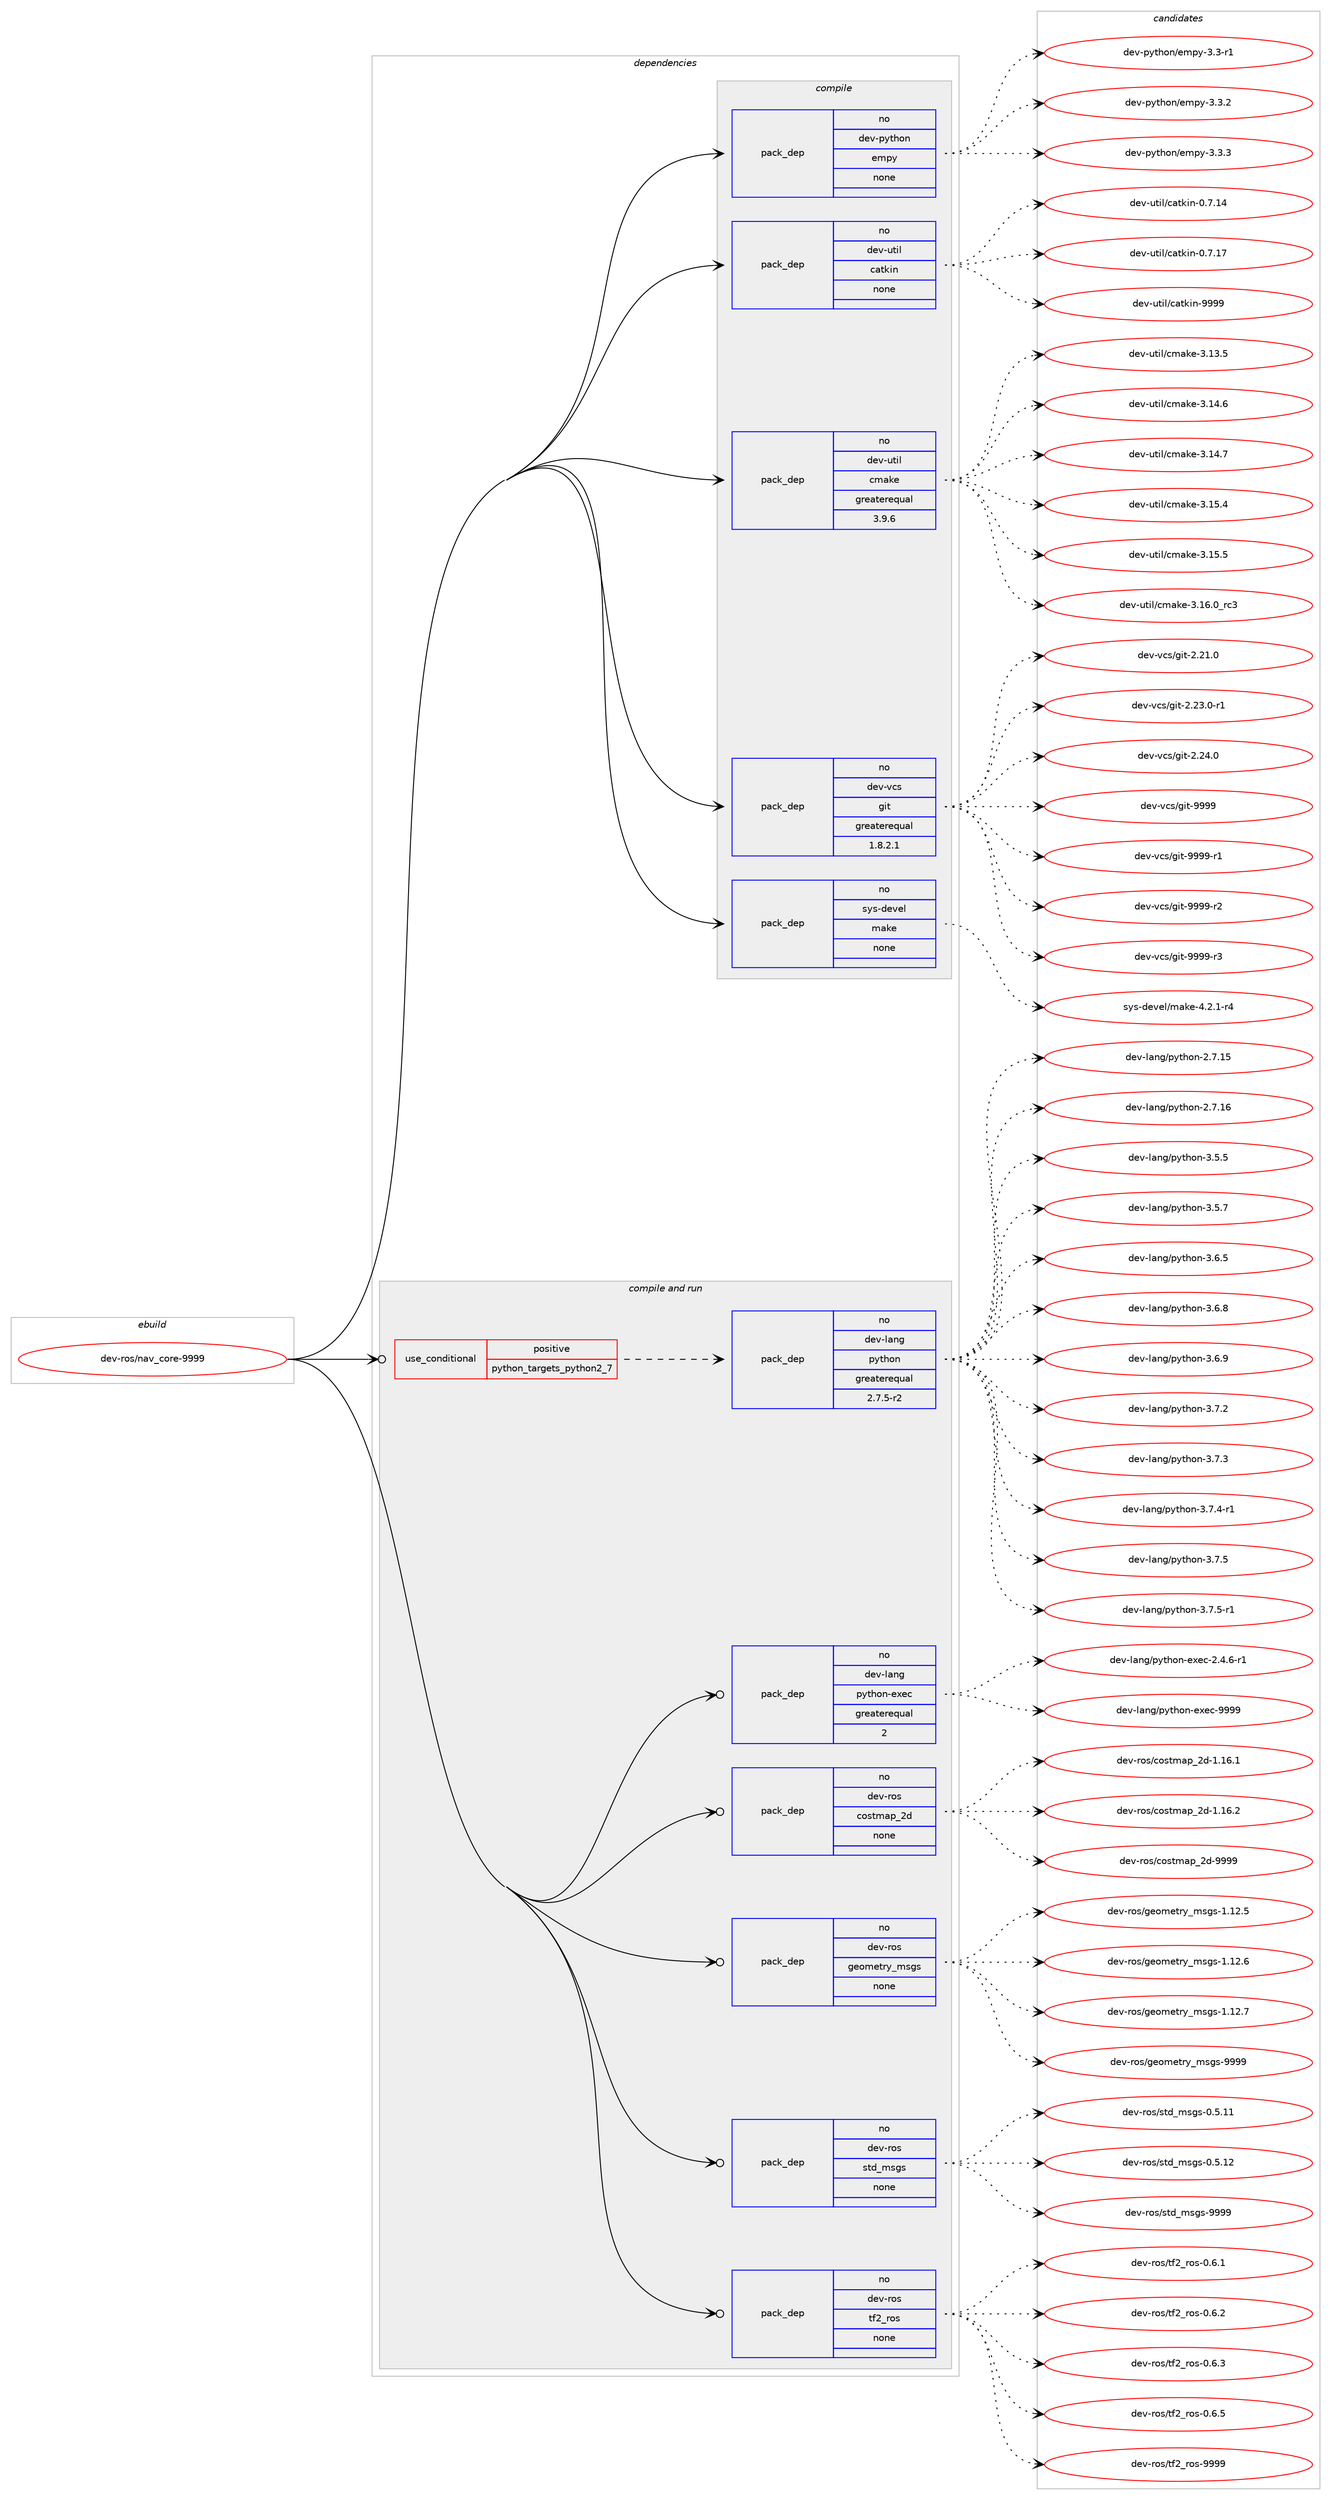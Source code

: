 digraph prolog {

# *************
# Graph options
# *************

newrank=true;
concentrate=true;
compound=true;
graph [rankdir=LR,fontname=Helvetica,fontsize=10,ranksep=1.5];#, ranksep=2.5, nodesep=0.2];
edge  [arrowhead=vee];
node  [fontname=Helvetica,fontsize=10];

# **********
# The ebuild
# **********

subgraph cluster_leftcol {
color=gray;
rank=same;
label=<<i>ebuild</i>>;
id [label="dev-ros/nav_core-9999", color=red, width=4, href="../dev-ros/nav_core-9999.svg"];
}

# ****************
# The dependencies
# ****************

subgraph cluster_midcol {
color=gray;
label=<<i>dependencies</i>>;
subgraph cluster_compile {
fillcolor="#eeeeee";
style=filled;
label=<<i>compile</i>>;
subgraph pack490890 {
dependency656687 [label=<<TABLE BORDER="0" CELLBORDER="1" CELLSPACING="0" CELLPADDING="4" WIDTH="220"><TR><TD ROWSPAN="6" CELLPADDING="30">pack_dep</TD></TR><TR><TD WIDTH="110">no</TD></TR><TR><TD>dev-python</TD></TR><TR><TD>empy</TD></TR><TR><TD>none</TD></TR><TR><TD></TD></TR></TABLE>>, shape=none, color=blue];
}
id:e -> dependency656687:w [weight=20,style="solid",arrowhead="vee"];
subgraph pack490891 {
dependency656688 [label=<<TABLE BORDER="0" CELLBORDER="1" CELLSPACING="0" CELLPADDING="4" WIDTH="220"><TR><TD ROWSPAN="6" CELLPADDING="30">pack_dep</TD></TR><TR><TD WIDTH="110">no</TD></TR><TR><TD>dev-util</TD></TR><TR><TD>catkin</TD></TR><TR><TD>none</TD></TR><TR><TD></TD></TR></TABLE>>, shape=none, color=blue];
}
id:e -> dependency656688:w [weight=20,style="solid",arrowhead="vee"];
subgraph pack490892 {
dependency656689 [label=<<TABLE BORDER="0" CELLBORDER="1" CELLSPACING="0" CELLPADDING="4" WIDTH="220"><TR><TD ROWSPAN="6" CELLPADDING="30">pack_dep</TD></TR><TR><TD WIDTH="110">no</TD></TR><TR><TD>dev-util</TD></TR><TR><TD>cmake</TD></TR><TR><TD>greaterequal</TD></TR><TR><TD>3.9.6</TD></TR></TABLE>>, shape=none, color=blue];
}
id:e -> dependency656689:w [weight=20,style="solid",arrowhead="vee"];
subgraph pack490893 {
dependency656690 [label=<<TABLE BORDER="0" CELLBORDER="1" CELLSPACING="0" CELLPADDING="4" WIDTH="220"><TR><TD ROWSPAN="6" CELLPADDING="30">pack_dep</TD></TR><TR><TD WIDTH="110">no</TD></TR><TR><TD>dev-vcs</TD></TR><TR><TD>git</TD></TR><TR><TD>greaterequal</TD></TR><TR><TD>1.8.2.1</TD></TR></TABLE>>, shape=none, color=blue];
}
id:e -> dependency656690:w [weight=20,style="solid",arrowhead="vee"];
subgraph pack490894 {
dependency656691 [label=<<TABLE BORDER="0" CELLBORDER="1" CELLSPACING="0" CELLPADDING="4" WIDTH="220"><TR><TD ROWSPAN="6" CELLPADDING="30">pack_dep</TD></TR><TR><TD WIDTH="110">no</TD></TR><TR><TD>sys-devel</TD></TR><TR><TD>make</TD></TR><TR><TD>none</TD></TR><TR><TD></TD></TR></TABLE>>, shape=none, color=blue];
}
id:e -> dependency656691:w [weight=20,style="solid",arrowhead="vee"];
}
subgraph cluster_compileandrun {
fillcolor="#eeeeee";
style=filled;
label=<<i>compile and run</i>>;
subgraph cond153891 {
dependency656692 [label=<<TABLE BORDER="0" CELLBORDER="1" CELLSPACING="0" CELLPADDING="4"><TR><TD ROWSPAN="3" CELLPADDING="10">use_conditional</TD></TR><TR><TD>positive</TD></TR><TR><TD>python_targets_python2_7</TD></TR></TABLE>>, shape=none, color=red];
subgraph pack490895 {
dependency656693 [label=<<TABLE BORDER="0" CELLBORDER="1" CELLSPACING="0" CELLPADDING="4" WIDTH="220"><TR><TD ROWSPAN="6" CELLPADDING="30">pack_dep</TD></TR><TR><TD WIDTH="110">no</TD></TR><TR><TD>dev-lang</TD></TR><TR><TD>python</TD></TR><TR><TD>greaterequal</TD></TR><TR><TD>2.7.5-r2</TD></TR></TABLE>>, shape=none, color=blue];
}
dependency656692:e -> dependency656693:w [weight=20,style="dashed",arrowhead="vee"];
}
id:e -> dependency656692:w [weight=20,style="solid",arrowhead="odotvee"];
subgraph pack490896 {
dependency656694 [label=<<TABLE BORDER="0" CELLBORDER="1" CELLSPACING="0" CELLPADDING="4" WIDTH="220"><TR><TD ROWSPAN="6" CELLPADDING="30">pack_dep</TD></TR><TR><TD WIDTH="110">no</TD></TR><TR><TD>dev-lang</TD></TR><TR><TD>python-exec</TD></TR><TR><TD>greaterequal</TD></TR><TR><TD>2</TD></TR></TABLE>>, shape=none, color=blue];
}
id:e -> dependency656694:w [weight=20,style="solid",arrowhead="odotvee"];
subgraph pack490897 {
dependency656695 [label=<<TABLE BORDER="0" CELLBORDER="1" CELLSPACING="0" CELLPADDING="4" WIDTH="220"><TR><TD ROWSPAN="6" CELLPADDING="30">pack_dep</TD></TR><TR><TD WIDTH="110">no</TD></TR><TR><TD>dev-ros</TD></TR><TR><TD>costmap_2d</TD></TR><TR><TD>none</TD></TR><TR><TD></TD></TR></TABLE>>, shape=none, color=blue];
}
id:e -> dependency656695:w [weight=20,style="solid",arrowhead="odotvee"];
subgraph pack490898 {
dependency656696 [label=<<TABLE BORDER="0" CELLBORDER="1" CELLSPACING="0" CELLPADDING="4" WIDTH="220"><TR><TD ROWSPAN="6" CELLPADDING="30">pack_dep</TD></TR><TR><TD WIDTH="110">no</TD></TR><TR><TD>dev-ros</TD></TR><TR><TD>geometry_msgs</TD></TR><TR><TD>none</TD></TR><TR><TD></TD></TR></TABLE>>, shape=none, color=blue];
}
id:e -> dependency656696:w [weight=20,style="solid",arrowhead="odotvee"];
subgraph pack490899 {
dependency656697 [label=<<TABLE BORDER="0" CELLBORDER="1" CELLSPACING="0" CELLPADDING="4" WIDTH="220"><TR><TD ROWSPAN="6" CELLPADDING="30">pack_dep</TD></TR><TR><TD WIDTH="110">no</TD></TR><TR><TD>dev-ros</TD></TR><TR><TD>std_msgs</TD></TR><TR><TD>none</TD></TR><TR><TD></TD></TR></TABLE>>, shape=none, color=blue];
}
id:e -> dependency656697:w [weight=20,style="solid",arrowhead="odotvee"];
subgraph pack490900 {
dependency656698 [label=<<TABLE BORDER="0" CELLBORDER="1" CELLSPACING="0" CELLPADDING="4" WIDTH="220"><TR><TD ROWSPAN="6" CELLPADDING="30">pack_dep</TD></TR><TR><TD WIDTH="110">no</TD></TR><TR><TD>dev-ros</TD></TR><TR><TD>tf2_ros</TD></TR><TR><TD>none</TD></TR><TR><TD></TD></TR></TABLE>>, shape=none, color=blue];
}
id:e -> dependency656698:w [weight=20,style="solid",arrowhead="odotvee"];
}
subgraph cluster_run {
fillcolor="#eeeeee";
style=filled;
label=<<i>run</i>>;
}
}

# **************
# The candidates
# **************

subgraph cluster_choices {
rank=same;
color=gray;
label=<<i>candidates</i>>;

subgraph choice490890 {
color=black;
nodesep=1;
choice1001011184511212111610411111047101109112121455146514511449 [label="dev-python/empy-3.3-r1", color=red, width=4,href="../dev-python/empy-3.3-r1.svg"];
choice1001011184511212111610411111047101109112121455146514650 [label="dev-python/empy-3.3.2", color=red, width=4,href="../dev-python/empy-3.3.2.svg"];
choice1001011184511212111610411111047101109112121455146514651 [label="dev-python/empy-3.3.3", color=red, width=4,href="../dev-python/empy-3.3.3.svg"];
dependency656687:e -> choice1001011184511212111610411111047101109112121455146514511449:w [style=dotted,weight="100"];
dependency656687:e -> choice1001011184511212111610411111047101109112121455146514650:w [style=dotted,weight="100"];
dependency656687:e -> choice1001011184511212111610411111047101109112121455146514651:w [style=dotted,weight="100"];
}
subgraph choice490891 {
color=black;
nodesep=1;
choice1001011184511711610510847999711610710511045484655464952 [label="dev-util/catkin-0.7.14", color=red, width=4,href="../dev-util/catkin-0.7.14.svg"];
choice1001011184511711610510847999711610710511045484655464955 [label="dev-util/catkin-0.7.17", color=red, width=4,href="../dev-util/catkin-0.7.17.svg"];
choice100101118451171161051084799971161071051104557575757 [label="dev-util/catkin-9999", color=red, width=4,href="../dev-util/catkin-9999.svg"];
dependency656688:e -> choice1001011184511711610510847999711610710511045484655464952:w [style=dotted,weight="100"];
dependency656688:e -> choice1001011184511711610510847999711610710511045484655464955:w [style=dotted,weight="100"];
dependency656688:e -> choice100101118451171161051084799971161071051104557575757:w [style=dotted,weight="100"];
}
subgraph choice490892 {
color=black;
nodesep=1;
choice1001011184511711610510847991099710710145514649514653 [label="dev-util/cmake-3.13.5", color=red, width=4,href="../dev-util/cmake-3.13.5.svg"];
choice1001011184511711610510847991099710710145514649524654 [label="dev-util/cmake-3.14.6", color=red, width=4,href="../dev-util/cmake-3.14.6.svg"];
choice1001011184511711610510847991099710710145514649524655 [label="dev-util/cmake-3.14.7", color=red, width=4,href="../dev-util/cmake-3.14.7.svg"];
choice1001011184511711610510847991099710710145514649534652 [label="dev-util/cmake-3.15.4", color=red, width=4,href="../dev-util/cmake-3.15.4.svg"];
choice1001011184511711610510847991099710710145514649534653 [label="dev-util/cmake-3.15.5", color=red, width=4,href="../dev-util/cmake-3.15.5.svg"];
choice1001011184511711610510847991099710710145514649544648951149951 [label="dev-util/cmake-3.16.0_rc3", color=red, width=4,href="../dev-util/cmake-3.16.0_rc3.svg"];
dependency656689:e -> choice1001011184511711610510847991099710710145514649514653:w [style=dotted,weight="100"];
dependency656689:e -> choice1001011184511711610510847991099710710145514649524654:w [style=dotted,weight="100"];
dependency656689:e -> choice1001011184511711610510847991099710710145514649524655:w [style=dotted,weight="100"];
dependency656689:e -> choice1001011184511711610510847991099710710145514649534652:w [style=dotted,weight="100"];
dependency656689:e -> choice1001011184511711610510847991099710710145514649534653:w [style=dotted,weight="100"];
dependency656689:e -> choice1001011184511711610510847991099710710145514649544648951149951:w [style=dotted,weight="100"];
}
subgraph choice490893 {
color=black;
nodesep=1;
choice10010111845118991154710310511645504650494648 [label="dev-vcs/git-2.21.0", color=red, width=4,href="../dev-vcs/git-2.21.0.svg"];
choice100101118451189911547103105116455046505146484511449 [label="dev-vcs/git-2.23.0-r1", color=red, width=4,href="../dev-vcs/git-2.23.0-r1.svg"];
choice10010111845118991154710310511645504650524648 [label="dev-vcs/git-2.24.0", color=red, width=4,href="../dev-vcs/git-2.24.0.svg"];
choice1001011184511899115471031051164557575757 [label="dev-vcs/git-9999", color=red, width=4,href="../dev-vcs/git-9999.svg"];
choice10010111845118991154710310511645575757574511449 [label="dev-vcs/git-9999-r1", color=red, width=4,href="../dev-vcs/git-9999-r1.svg"];
choice10010111845118991154710310511645575757574511450 [label="dev-vcs/git-9999-r2", color=red, width=4,href="../dev-vcs/git-9999-r2.svg"];
choice10010111845118991154710310511645575757574511451 [label="dev-vcs/git-9999-r3", color=red, width=4,href="../dev-vcs/git-9999-r3.svg"];
dependency656690:e -> choice10010111845118991154710310511645504650494648:w [style=dotted,weight="100"];
dependency656690:e -> choice100101118451189911547103105116455046505146484511449:w [style=dotted,weight="100"];
dependency656690:e -> choice10010111845118991154710310511645504650524648:w [style=dotted,weight="100"];
dependency656690:e -> choice1001011184511899115471031051164557575757:w [style=dotted,weight="100"];
dependency656690:e -> choice10010111845118991154710310511645575757574511449:w [style=dotted,weight="100"];
dependency656690:e -> choice10010111845118991154710310511645575757574511450:w [style=dotted,weight="100"];
dependency656690:e -> choice10010111845118991154710310511645575757574511451:w [style=dotted,weight="100"];
}
subgraph choice490894 {
color=black;
nodesep=1;
choice1151211154510010111810110847109971071014552465046494511452 [label="sys-devel/make-4.2.1-r4", color=red, width=4,href="../sys-devel/make-4.2.1-r4.svg"];
dependency656691:e -> choice1151211154510010111810110847109971071014552465046494511452:w [style=dotted,weight="100"];
}
subgraph choice490895 {
color=black;
nodesep=1;
choice10010111845108971101034711212111610411111045504655464953 [label="dev-lang/python-2.7.15", color=red, width=4,href="../dev-lang/python-2.7.15.svg"];
choice10010111845108971101034711212111610411111045504655464954 [label="dev-lang/python-2.7.16", color=red, width=4,href="../dev-lang/python-2.7.16.svg"];
choice100101118451089711010347112121116104111110455146534653 [label="dev-lang/python-3.5.5", color=red, width=4,href="../dev-lang/python-3.5.5.svg"];
choice100101118451089711010347112121116104111110455146534655 [label="dev-lang/python-3.5.7", color=red, width=4,href="../dev-lang/python-3.5.7.svg"];
choice100101118451089711010347112121116104111110455146544653 [label="dev-lang/python-3.6.5", color=red, width=4,href="../dev-lang/python-3.6.5.svg"];
choice100101118451089711010347112121116104111110455146544656 [label="dev-lang/python-3.6.8", color=red, width=4,href="../dev-lang/python-3.6.8.svg"];
choice100101118451089711010347112121116104111110455146544657 [label="dev-lang/python-3.6.9", color=red, width=4,href="../dev-lang/python-3.6.9.svg"];
choice100101118451089711010347112121116104111110455146554650 [label="dev-lang/python-3.7.2", color=red, width=4,href="../dev-lang/python-3.7.2.svg"];
choice100101118451089711010347112121116104111110455146554651 [label="dev-lang/python-3.7.3", color=red, width=4,href="../dev-lang/python-3.7.3.svg"];
choice1001011184510897110103471121211161041111104551465546524511449 [label="dev-lang/python-3.7.4-r1", color=red, width=4,href="../dev-lang/python-3.7.4-r1.svg"];
choice100101118451089711010347112121116104111110455146554653 [label="dev-lang/python-3.7.5", color=red, width=4,href="../dev-lang/python-3.7.5.svg"];
choice1001011184510897110103471121211161041111104551465546534511449 [label="dev-lang/python-3.7.5-r1", color=red, width=4,href="../dev-lang/python-3.7.5-r1.svg"];
dependency656693:e -> choice10010111845108971101034711212111610411111045504655464953:w [style=dotted,weight="100"];
dependency656693:e -> choice10010111845108971101034711212111610411111045504655464954:w [style=dotted,weight="100"];
dependency656693:e -> choice100101118451089711010347112121116104111110455146534653:w [style=dotted,weight="100"];
dependency656693:e -> choice100101118451089711010347112121116104111110455146534655:w [style=dotted,weight="100"];
dependency656693:e -> choice100101118451089711010347112121116104111110455146544653:w [style=dotted,weight="100"];
dependency656693:e -> choice100101118451089711010347112121116104111110455146544656:w [style=dotted,weight="100"];
dependency656693:e -> choice100101118451089711010347112121116104111110455146544657:w [style=dotted,weight="100"];
dependency656693:e -> choice100101118451089711010347112121116104111110455146554650:w [style=dotted,weight="100"];
dependency656693:e -> choice100101118451089711010347112121116104111110455146554651:w [style=dotted,weight="100"];
dependency656693:e -> choice1001011184510897110103471121211161041111104551465546524511449:w [style=dotted,weight="100"];
dependency656693:e -> choice100101118451089711010347112121116104111110455146554653:w [style=dotted,weight="100"];
dependency656693:e -> choice1001011184510897110103471121211161041111104551465546534511449:w [style=dotted,weight="100"];
}
subgraph choice490896 {
color=black;
nodesep=1;
choice10010111845108971101034711212111610411111045101120101994550465246544511449 [label="dev-lang/python-exec-2.4.6-r1", color=red, width=4,href="../dev-lang/python-exec-2.4.6-r1.svg"];
choice10010111845108971101034711212111610411111045101120101994557575757 [label="dev-lang/python-exec-9999", color=red, width=4,href="../dev-lang/python-exec-9999.svg"];
dependency656694:e -> choice10010111845108971101034711212111610411111045101120101994550465246544511449:w [style=dotted,weight="100"];
dependency656694:e -> choice10010111845108971101034711212111610411111045101120101994557575757:w [style=dotted,weight="100"];
}
subgraph choice490897 {
color=black;
nodesep=1;
choice10010111845114111115479911111511610997112955010045494649544649 [label="dev-ros/costmap_2d-1.16.1", color=red, width=4,href="../dev-ros/costmap_2d-1.16.1.svg"];
choice10010111845114111115479911111511610997112955010045494649544650 [label="dev-ros/costmap_2d-1.16.2", color=red, width=4,href="../dev-ros/costmap_2d-1.16.2.svg"];
choice1001011184511411111547991111151161099711295501004557575757 [label="dev-ros/costmap_2d-9999", color=red, width=4,href="../dev-ros/costmap_2d-9999.svg"];
dependency656695:e -> choice10010111845114111115479911111511610997112955010045494649544649:w [style=dotted,weight="100"];
dependency656695:e -> choice10010111845114111115479911111511610997112955010045494649544650:w [style=dotted,weight="100"];
dependency656695:e -> choice1001011184511411111547991111151161099711295501004557575757:w [style=dotted,weight="100"];
}
subgraph choice490898 {
color=black;
nodesep=1;
choice10010111845114111115471031011111091011161141219510911510311545494649504653 [label="dev-ros/geometry_msgs-1.12.5", color=red, width=4,href="../dev-ros/geometry_msgs-1.12.5.svg"];
choice10010111845114111115471031011111091011161141219510911510311545494649504654 [label="dev-ros/geometry_msgs-1.12.6", color=red, width=4,href="../dev-ros/geometry_msgs-1.12.6.svg"];
choice10010111845114111115471031011111091011161141219510911510311545494649504655 [label="dev-ros/geometry_msgs-1.12.7", color=red, width=4,href="../dev-ros/geometry_msgs-1.12.7.svg"];
choice1001011184511411111547103101111109101116114121951091151031154557575757 [label="dev-ros/geometry_msgs-9999", color=red, width=4,href="../dev-ros/geometry_msgs-9999.svg"];
dependency656696:e -> choice10010111845114111115471031011111091011161141219510911510311545494649504653:w [style=dotted,weight="100"];
dependency656696:e -> choice10010111845114111115471031011111091011161141219510911510311545494649504654:w [style=dotted,weight="100"];
dependency656696:e -> choice10010111845114111115471031011111091011161141219510911510311545494649504655:w [style=dotted,weight="100"];
dependency656696:e -> choice1001011184511411111547103101111109101116114121951091151031154557575757:w [style=dotted,weight="100"];
}
subgraph choice490899 {
color=black;
nodesep=1;
choice10010111845114111115471151161009510911510311545484653464949 [label="dev-ros/std_msgs-0.5.11", color=red, width=4,href="../dev-ros/std_msgs-0.5.11.svg"];
choice10010111845114111115471151161009510911510311545484653464950 [label="dev-ros/std_msgs-0.5.12", color=red, width=4,href="../dev-ros/std_msgs-0.5.12.svg"];
choice1001011184511411111547115116100951091151031154557575757 [label="dev-ros/std_msgs-9999", color=red, width=4,href="../dev-ros/std_msgs-9999.svg"];
dependency656697:e -> choice10010111845114111115471151161009510911510311545484653464949:w [style=dotted,weight="100"];
dependency656697:e -> choice10010111845114111115471151161009510911510311545484653464950:w [style=dotted,weight="100"];
dependency656697:e -> choice1001011184511411111547115116100951091151031154557575757:w [style=dotted,weight="100"];
}
subgraph choice490900 {
color=black;
nodesep=1;
choice10010111845114111115471161025095114111115454846544649 [label="dev-ros/tf2_ros-0.6.1", color=red, width=4,href="../dev-ros/tf2_ros-0.6.1.svg"];
choice10010111845114111115471161025095114111115454846544650 [label="dev-ros/tf2_ros-0.6.2", color=red, width=4,href="../dev-ros/tf2_ros-0.6.2.svg"];
choice10010111845114111115471161025095114111115454846544651 [label="dev-ros/tf2_ros-0.6.3", color=red, width=4,href="../dev-ros/tf2_ros-0.6.3.svg"];
choice10010111845114111115471161025095114111115454846544653 [label="dev-ros/tf2_ros-0.6.5", color=red, width=4,href="../dev-ros/tf2_ros-0.6.5.svg"];
choice100101118451141111154711610250951141111154557575757 [label="dev-ros/tf2_ros-9999", color=red, width=4,href="../dev-ros/tf2_ros-9999.svg"];
dependency656698:e -> choice10010111845114111115471161025095114111115454846544649:w [style=dotted,weight="100"];
dependency656698:e -> choice10010111845114111115471161025095114111115454846544650:w [style=dotted,weight="100"];
dependency656698:e -> choice10010111845114111115471161025095114111115454846544651:w [style=dotted,weight="100"];
dependency656698:e -> choice10010111845114111115471161025095114111115454846544653:w [style=dotted,weight="100"];
dependency656698:e -> choice100101118451141111154711610250951141111154557575757:w [style=dotted,weight="100"];
}
}

}
